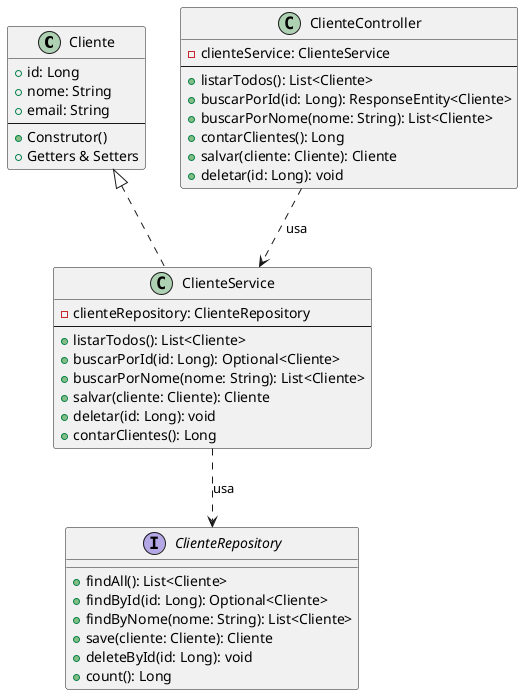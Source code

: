 ```plantuml
@startuml

class Cliente {
  + id: Long
  + nome: String
  + email: String
  --
  + Construtor()
  + Getters & Setters
}

interface ClienteRepository {
  + findAll(): List<Cliente>
  + findById(id: Long): Optional<Cliente>
  + findByNome(nome: String): List<Cliente>
  + save(cliente: Cliente): Cliente
  + deleteById(id: Long): void
  + count(): Long
}

class ClienteService {
  - clienteRepository: ClienteRepository
  --
  + listarTodos(): List<Cliente>
  + buscarPorId(id: Long): Optional<Cliente>
  + buscarPorNome(nome: String): List<Cliente>
  + salvar(cliente: Cliente): Cliente
  + deletar(id: Long): void
  + contarClientes(): Long
}

class ClienteController {
  - clienteService: ClienteService
  --
  + listarTodos(): List<Cliente>
  + buscarPorId(id: Long): ResponseEntity<Cliente>
  + buscarPorNome(nome: String): List<Cliente>
  + contarClientes(): Long
  + salvar(cliente: Cliente): Cliente
  + deletar(id: Long): void
}

ClienteService ..> ClienteRepository : usa
ClienteController ..> ClienteService : usa
Cliente <|.. ClienteService

@enduml
```

